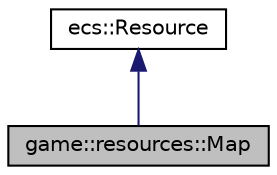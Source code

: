 digraph "game::resources::Map"
{
 // LATEX_PDF_SIZE
  edge [fontname="Helvetica",fontsize="10",labelfontname="Helvetica",labelfontsize="10"];
  node [fontname="Helvetica",fontsize="10",shape=record];
  Node1 [label="game::resources::Map",height=0.2,width=0.4,color="black", fillcolor="grey75", style="filled", fontcolor="black",tooltip="Game map resource."];
  Node2 -> Node1 [dir="back",color="midnightblue",fontsize="10",style="solid",fontname="Helvetica"];
  Node2 [label="ecs::Resource",height=0.2,width=0.4,color="black", fillcolor="white", style="filled",URL="$classecs_1_1_resource.html",tooltip=" "];
}
